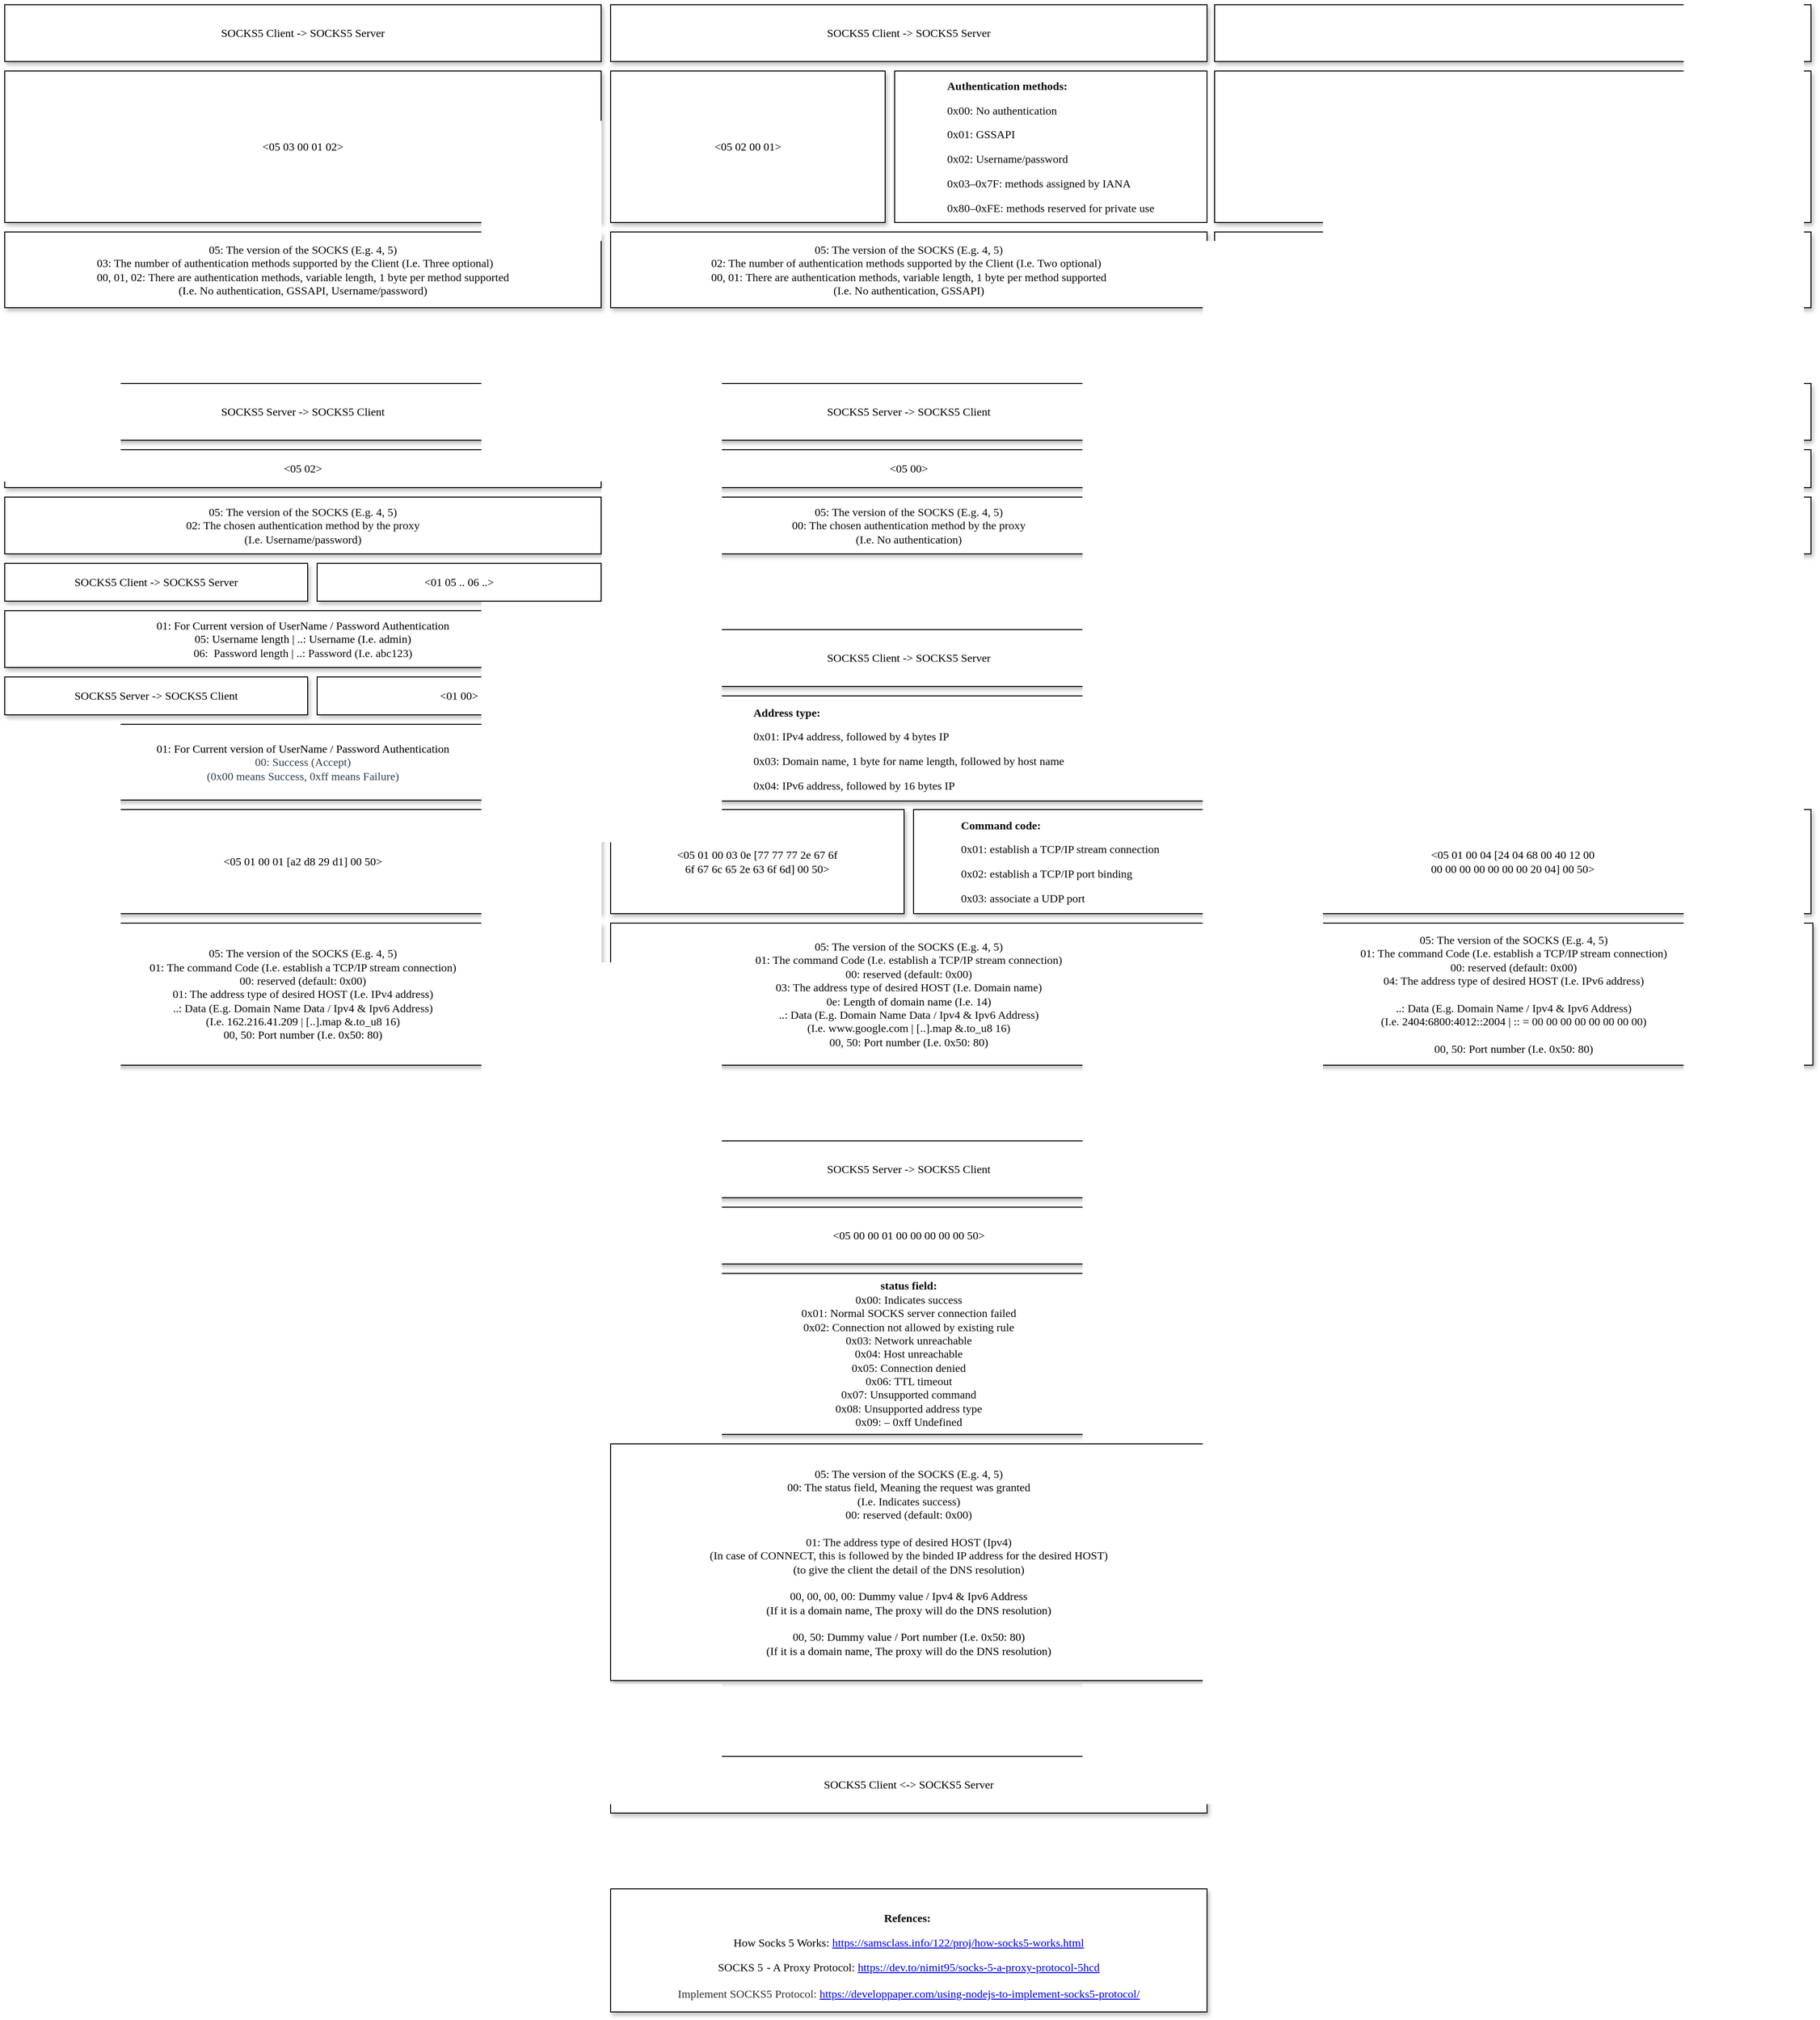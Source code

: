 <mxfile version="12.6.7" type="device"><diagram id="-4Dmuln1VZGRPJTzqXUx" name="第1頁"><mxGraphModel dx="1773" dy="508" grid="1" gridSize="10" guides="1" tooltips="1" connect="1" arrows="1" fold="1" page="1" pageScale="1" pageWidth="827" pageHeight="1169" math="0" shadow="0"><root><mxCell id="0"/><mxCell id="1" parent="0"/><mxCell id="z6Ops8IC76tPNQtwDRWB-1" value="&lt;font face=&quot;Comic Sans MS&quot;&gt;&amp;lt;05 02 00 01&amp;gt;&lt;/font&gt;" style="rounded=0;whiteSpace=wrap;html=1;shadow=1;" parent="1" vertex="1"><mxGeometry x="110" y="170" width="290" height="160" as="geometry"/></mxCell><mxCell id="z6Ops8IC76tPNQtwDRWB-4" value="&lt;font face=&quot;Comic Sans MS&quot;&gt;05: T&lt;span style=&quot;color: rgb(10 , 10 , 10) ; text-align: left ; background-color: rgb(255 , 255 , 255)&quot;&gt;&lt;font style=&quot;font-size: 12px&quot;&gt;he version of the SOCKS (E.g. 4, 5)&lt;/font&gt;&lt;/span&gt;&lt;br&gt;&lt;div style=&quot;text-align: left&quot;&gt;&lt;span&gt;02: T&lt;/span&gt;&lt;span style=&quot;color: rgb(10 , 10 , 10) ; text-align: left ; background-color: rgb(255 , 255 , 255)&quot;&gt;he number of authentication methods supported by the Client (I.e. &lt;/span&gt;&lt;span style=&quot;text-align: left ; background-color: rgb(255 , 255 , 255)&quot;&gt;&lt;font color=&quot;#0a0a0a&quot;&gt;Two optional)&lt;/font&gt;&lt;/span&gt;&lt;/div&gt;00, 01:&amp;nbsp;&lt;span style=&quot;color: rgb(10 , 10 , 10) ; text-align: left ; background-color: rgb(255 , 255 , 255)&quot;&gt;&lt;font style=&quot;font-size: 12px&quot;&gt;There are authentication methods, variable length, 1 byte per method supported&lt;br&gt;&lt;/font&gt;&lt;/span&gt;(I.e.&amp;nbsp;&lt;span style=&quot;color: rgb(10 , 10 , 10) ; text-align: left ; background-color: rgb(255 , 255 , 255)&quot;&gt;No authentication,&amp;nbsp;&lt;/span&gt;&lt;span style=&quot;color: rgb(10 , 10 , 10) ; text-align: left ; background-color: rgb(255 , 255 , 255)&quot;&gt;GSSAPI&lt;/span&gt;)&lt;/font&gt;" style="rounded=0;whiteSpace=wrap;html=1;fontFamily=Monaco;shadow=1;" parent="1" vertex="1"><mxGeometry x="110" y="340" width="630" height="80" as="geometry"/></mxCell><mxCell id="z6Ops8IC76tPNQtwDRWB-5" value="&lt;p style=&quot;margin: 0.95em 0px ; padding: 0px ; color: rgb(10 , 10 , 10) ; text-align: left ; white-space: normal ; background-color: rgb(255 , 255 , 255)&quot;&gt;&lt;span style=&quot;font-family: &amp;#34;comic sans ms&amp;#34;&quot;&gt;&lt;b&gt;Authentication methods:&lt;/b&gt;&lt;/span&gt;&lt;font style=&quot;font-size: 12px&quot; face=&quot;Comic Sans MS&quot;&gt;&lt;br&gt;&lt;/font&gt;&lt;/p&gt;&lt;p style=&quot;margin: 0.95em 0px ; padding: 0px ; color: rgb(10 , 10 , 10) ; text-align: left ; white-space: normal ; background-color: rgb(255 , 255 , 255)&quot;&gt;&lt;font style=&quot;font-size: 12px&quot; face=&quot;Comic Sans MS&quot;&gt;0x00: No authentication&lt;/font&gt;&lt;/p&gt;&lt;p style=&quot;margin: 0.95em 0px ; padding: 0px ; color: rgb(10 , 10 , 10) ; text-align: left ; white-space: normal ; background-color: rgb(255 , 255 , 255)&quot;&gt;&lt;font style=&quot;font-size: 12px&quot; face=&quot;Comic Sans MS&quot;&gt;0x01: GSSAPI&lt;/font&gt;&lt;/p&gt;&lt;p style=&quot;margin: 0.95em 0px ; padding: 0px ; color: rgb(10 , 10 , 10) ; text-align: left ; white-space: normal ; background-color: rgb(255 , 255 , 255)&quot;&gt;&lt;font style=&quot;font-size: 12px&quot; face=&quot;Comic Sans MS&quot;&gt;0x02: Username/password&lt;/font&gt;&lt;/p&gt;&lt;p style=&quot;margin: 0.95em 0px ; padding: 0px ; color: rgb(10 , 10 , 10) ; text-align: left ; white-space: normal ; background-color: rgb(255 , 255 , 255)&quot;&gt;&lt;font style=&quot;font-size: 12px&quot; face=&quot;Comic Sans MS&quot;&gt;0x03–0x7F: methods assigned by IANA&lt;/font&gt;&lt;/p&gt;&lt;p style=&quot;margin: 0.95em 0px ; padding: 0px ; color: rgb(10 , 10 , 10) ; text-align: left ; white-space: normal ; background-color: rgb(255 , 255 , 255)&quot;&gt;&lt;font style=&quot;font-size: 12px&quot; face=&quot;Comic Sans MS&quot;&gt;0x80–0xFE: methods reserved for private use&lt;/font&gt;&lt;/p&gt;" style="rounded=0;whiteSpace=wrap;html=1;" parent="1" vertex="1"><mxGeometry x="410" y="170" width="330" height="160" as="geometry"/></mxCell><mxCell id="z6Ops8IC76tPNQtwDRWB-7" value="&lt;font face=&quot;Comic Sans MS&quot;&gt;&amp;lt;05 00&amp;gt;&lt;/font&gt;" style="rounded=0;whiteSpace=wrap;html=1;shadow=1;" parent="1" vertex="1"><mxGeometry x="110" y="570" width="630" height="40" as="geometry"/></mxCell><mxCell id="z6Ops8IC76tPNQtwDRWB-8" value="05: T&lt;span style=&quot;color: rgb(10 , 10 , 10) ; text-align: left ; background-color: rgb(255 , 255 , 255)&quot;&gt;&lt;font style=&quot;font-size: 12px&quot;&gt;he version of the SOCKS (E.g. 4, 5)&lt;/font&gt;&lt;/span&gt;&lt;br&gt;00: T&lt;span style=&quot;color: rgb(10 , 10 , 10) ; text-align: left ; background-color: rgb(255 , 255 , 255)&quot;&gt;&lt;font style=&quot;font-size: 12px&quot;&gt;he chosen authentication method by the proxy&lt;br&gt;(I.e.&amp;nbsp;&lt;/font&gt;&lt;/span&gt;&lt;span style=&quot;color: rgb(10 , 10 , 10) ; text-align: left ; background-color: rgb(255 , 255 , 255)&quot;&gt;No authentication&lt;/span&gt;&lt;span style=&quot;color: rgb(10 , 10 , 10) ; text-align: left ; background-color: rgb(255 , 255 , 255)&quot;&gt;&lt;font style=&quot;font-size: 12px&quot;&gt;)&lt;br&gt;&lt;/font&gt;&lt;/span&gt;" style="rounded=0;whiteSpace=wrap;html=1;fontFamily=Monaco;shadow=1;" parent="1" vertex="1"><mxGeometry x="110" y="620" width="630" height="60" as="geometry"/></mxCell><mxCell id="z6Ops8IC76tPNQtwDRWB-9" value="&lt;font face=&quot;Comic Sans MS&quot;&gt;SOCKS5 Client -&amp;gt; SOCKS5 Server&lt;/font&gt;" style="rounded=0;whiteSpace=wrap;html=1;shadow=1;" parent="1" vertex="1"><mxGeometry x="110" y="100" width="630" height="60" as="geometry"/></mxCell><mxCell id="z6Ops8IC76tPNQtwDRWB-10" value="&lt;font face=&quot;Comic Sans MS&quot;&gt;SOCKS5 Server -&amp;gt; SOCKS5 Client&lt;/font&gt;" style="rounded=0;whiteSpace=wrap;html=1;shadow=1;" parent="1" vertex="1"><mxGeometry x="110" y="500" width="630" height="60" as="geometry"/></mxCell><mxCell id="z6Ops8IC76tPNQtwDRWB-11" value="&lt;font face=&quot;Comic Sans MS&quot;&gt;SOCKS5 Client -&amp;gt; SOCKS5 Server&lt;/font&gt;" style="rounded=0;whiteSpace=wrap;html=1;shadow=1;" parent="1" vertex="1"><mxGeometry x="110" y="760" width="630" height="60" as="geometry"/></mxCell><mxCell id="z6Ops8IC76tPNQtwDRWB-12" value="&lt;font face=&quot;Comic Sans MS&quot;&gt;&amp;lt;05 01 00 03 0e [77 77 77 2e 67 6f &lt;br&gt;6f 67 6c 65 2e 63 6f 6d] 00 50&amp;gt;&lt;/font&gt;" style="rounded=0;whiteSpace=wrap;html=1;shadow=1;" parent="1" vertex="1"><mxGeometry x="110" y="950" width="310" height="110" as="geometry"/></mxCell><mxCell id="z6Ops8IC76tPNQtwDRWB-13" value="05: T&lt;span style=&quot;color: rgb(10 , 10 , 10) ; text-align: left ; background-color: rgb(255 , 255 , 255)&quot;&gt;&lt;font style=&quot;font-size: 12px&quot;&gt;he version of the SOCKS (E.g. 4, 5)&lt;/font&gt;&lt;/span&gt;&lt;br&gt;01: T&lt;span style=&quot;color: rgb(10 , 10 , 10) ; text-align: left ; background-color: rgb(255 , 255 , 255)&quot;&gt;&lt;font style=&quot;font-size: 12px&quot;&gt;he command Code (I.e.&amp;nbsp;&lt;/font&gt;&lt;/span&gt;&lt;span style=&quot;color: rgb(10 , 10 , 10) ; text-align: left ; background-color: rgb(255 , 255 , 255)&quot;&gt;establish a TCP/IP stream connection&lt;/span&gt;&lt;span style=&quot;color: rgb(10 , 10 , 10) ; text-align: left ; background-color: rgb(255 , 255 , 255)&quot;&gt;&lt;font style=&quot;font-size: 12px&quot;&gt;)&lt;br&gt;00:&amp;nbsp;&lt;/font&gt;&lt;/span&gt;&lt;span style=&quot;color: rgb(10 , 10 , 10) ; text-align: left ; background-color: rgb(255 , 255 , 255)&quot;&gt;&lt;font style=&quot;font-size: 12px&quot;&gt;reserved (default: 0x00)&lt;br&gt;&lt;/font&gt;&lt;/span&gt;&lt;font style=&quot;font-size: 12px&quot;&gt;&lt;span style=&quot;color: rgb(10 , 10 , 10) ; text-align: left ; background-color: rgb(255 , 255 , 255)&quot;&gt;&lt;font style=&quot;font-size: 12px&quot;&gt;03: T&lt;/font&gt;&lt;/span&gt;&lt;span style=&quot;color: rgb(10 , 10 , 10) ; text-align: left ; background-color: rgb(255 , 255 , 255)&quot;&gt;he address type of desired HOST (I.e.&amp;nbsp;&lt;/span&gt;&lt;/font&gt;&lt;span style=&quot;color: rgb(10 , 10 , 10) ; text-align: left ; background-color: rgb(255 , 255 , 255)&quot;&gt;Domain name&lt;/span&gt;&lt;font style=&quot;font-size: 12px&quot;&gt;&lt;span style=&quot;color: rgb(10 , 10 , 10) ; text-align: left ; background-color: rgb(255 , 255 , 255)&quot;&gt;)&lt;br&gt;&lt;/span&gt;&lt;/font&gt;&lt;font style=&quot;font-size: 12px&quot;&gt;&lt;span style=&quot;color: rgb(10 , 10 , 10) ; text-align: left ; background-color: rgb(255 , 255 , 255)&quot;&gt;&lt;font style=&quot;font-size: 12px&quot;&gt;0e:&amp;nbsp;&lt;/font&gt;&lt;/span&gt;&lt;/font&gt;&lt;span style=&quot;text-align: left ; background-color: rgb(255 , 255 , 255)&quot;&gt;&lt;font style=&quot;font-size: 12px&quot;&gt;Length of domain name (I.e. 14)&lt;br&gt;&lt;/font&gt;&lt;/span&gt;&lt;span style=&quot;color: rgb(10 , 10 , 10) ; text-align: left ; background-color: rgb(255 , 255 , 255)&quot;&gt;&lt;font style=&quot;font-size: 12px&quot;&gt;..: Data (E.g. Domain Name Data / Ipv4 &amp;amp; Ipv6 Address)&lt;br&gt;(I.e. www.google.com | [..].map &amp;amp;.to_u8 16)&lt;br&gt;00, 50:&amp;nbsp;&lt;/font&gt;&lt;/span&gt;&lt;span style=&quot;text-align: left ; background-color: rgb(255 , 255 , 255)&quot;&gt;&lt;font style=&quot;font-size: 12px&quot;&gt;Port number (I.e. 0x50: 80)&lt;/font&gt;&lt;/span&gt;&lt;span style=&quot;color: rgb(10 , 10 , 10) ; text-align: left ; background-color: rgb(255 , 255 , 255)&quot;&gt;&lt;font style=&quot;font-size: 12px&quot; face=&quot;Comic Sans MS&quot;&gt;&lt;br&gt;&lt;/font&gt;&lt;/span&gt;" style="rounded=0;whiteSpace=wrap;html=1;fontFamily=Monaco;shadow=1;" parent="1" vertex="1"><mxGeometry x="110" y="1070" width="630" height="150" as="geometry"/></mxCell><mxCell id="z6Ops8IC76tPNQtwDRWB-14" value="&lt;p style=&quot;margin: 0.95em 0px ; padding: 0px ; color: rgb(10 , 10 , 10) ; text-align: left ; white-space: normal ; background-color: rgb(255 , 255 , 255)&quot;&gt;&lt;font style=&quot;font-size: 12px&quot; face=&quot;Comic Sans MS&quot;&gt;&lt;b&gt;Command code:&lt;/b&gt;&lt;/font&gt;&lt;/p&gt;&lt;p style=&quot;margin: 0.95em 0px ; padding: 0px ; color: rgb(10 , 10 , 10) ; text-align: left ; white-space: normal ; background-color: rgb(255 , 255 , 255)&quot;&gt;&lt;font style=&quot;font-size: 12px&quot; face=&quot;Comic Sans MS&quot;&gt;0x01: establish a TCP/IP stream connection&lt;/font&gt;&lt;/p&gt;&lt;p style=&quot;margin: 0.95em 0px ; padding: 0px ; color: rgb(10 , 10 , 10) ; text-align: left ; white-space: normal ; background-color: rgb(255 , 255 , 255)&quot;&gt;&lt;font style=&quot;font-size: 12px&quot; face=&quot;Comic Sans MS&quot;&gt;0x02: establish a TCP/IP port binding&lt;/font&gt;&lt;/p&gt;&lt;p style=&quot;margin: 0.95em 0px ; padding: 0px ; color: rgb(10 , 10 , 10) ; text-align: left ; white-space: normal ; background-color: rgb(255 , 255 , 255)&quot;&gt;&lt;span style=&quot;font-family: &amp;#34;comic sans ms&amp;#34;&quot;&gt;0x03: associate a UDP port&lt;/span&gt;&lt;/p&gt;" style="rounded=0;whiteSpace=wrap;html=1;shadow=1;" parent="1" vertex="1"><mxGeometry x="430" y="950" width="310" height="110" as="geometry"/></mxCell><mxCell id="z6Ops8IC76tPNQtwDRWB-17" value="&lt;p style=&quot;margin: 0.95em 0px ; padding: 0px ; color: rgb(10 , 10 , 10) ; text-align: left ; white-space: normal ; background-color: rgb(255 , 255 , 255)&quot;&gt;&lt;font face=&quot;Monaco&quot;&gt;&lt;b&gt;Address type:&lt;/b&gt;&lt;font style=&quot;font-size: 12px&quot;&gt;&lt;br&gt;&lt;/font&gt;&lt;/font&gt;&lt;/p&gt;&lt;p style=&quot;margin: 0.95em 0px ; padding: 0px ; color: rgb(10 , 10 , 10) ; text-align: left ; white-space: normal ; background-color: rgb(255 , 255 , 255)&quot;&gt;&lt;font style=&quot;font-size: 12px&quot; face=&quot;Monaco&quot;&gt;0x01: IPv4 address, followed by 4 bytes IP&lt;/font&gt;&lt;/p&gt;&lt;p style=&quot;margin: 0.95em 0px ; padding: 0px ; color: rgb(10 , 10 , 10) ; text-align: left ; white-space: normal ; background-color: rgb(255 , 255 , 255)&quot;&gt;&lt;font style=&quot;font-size: 12px&quot; face=&quot;Monaco&quot;&gt;0x03: Domain name, 1 byte for name length, followed by host name&lt;/font&gt;&lt;/p&gt;&lt;p style=&quot;margin: 0.95em 0px ; padding: 0px ; color: rgb(10 , 10 , 10) ; text-align: left ; white-space: normal ; background-color: rgb(255 , 255 , 255)&quot;&gt;&lt;font style=&quot;font-size: 12px&quot; face=&quot;Monaco&quot;&gt;0x04: IPv6 address, followed by 16 bytes IP&lt;/font&gt;&lt;/p&gt;" style="rounded=0;whiteSpace=wrap;html=1;shadow=1;" parent="1" vertex="1"><mxGeometry x="110" y="830" width="630" height="111" as="geometry"/></mxCell><mxCell id="z6Ops8IC76tPNQtwDRWB-20" value="&lt;font face=&quot;Comic Sans MS&quot; style=&quot;font-size: 12px&quot;&gt;&amp;lt;05 00 00 01 00 00 00 00 00 50&amp;gt;&lt;/font&gt;" style="rounded=0;whiteSpace=wrap;html=1;shadow=1;" parent="1" vertex="1"><mxGeometry x="110" y="1370" width="630" height="60" as="geometry"/></mxCell><mxCell id="z6Ops8IC76tPNQtwDRWB-21" value="&lt;font face=&quot;Comic Sans MS&quot;&gt;SOCKS5 Server -&amp;gt; SOCKS5 Client&lt;/font&gt;" style="rounded=0;whiteSpace=wrap;html=1;shadow=1;" parent="1" vertex="1"><mxGeometry x="110" y="1300" width="630" height="60" as="geometry"/></mxCell><mxCell id="z6Ops8IC76tPNQtwDRWB-22" value="&lt;font&gt;&lt;font face=&quot;Comic Sans MS&quot; style=&quot;font-size: 12px&quot;&gt;05: T&lt;span style=&quot;color: rgb(10 , 10 , 10) ; text-align: left ; background-color: rgb(255 , 255 , 255)&quot;&gt;&lt;font style=&quot;font-size: 12px&quot;&gt;he version of the SOCKS (E.g. 4, 5)&lt;/font&gt;&lt;/span&gt;&lt;br&gt;&lt;font style=&quot;font-size: 12px&quot;&gt;00: T&lt;/font&gt;&lt;/font&gt;&lt;span style=&quot;font-size: 12px ; color: rgb(10 , 10 , 10) ; text-align: left ; background-color: rgb(255 , 255 , 255)&quot;&gt;&lt;font face=&quot;Comic Sans MS&quot; style=&quot;font-size: 12px&quot;&gt;he status field, Meaning the request was granted&lt;br&gt;&lt;/font&gt;&lt;/span&gt;&lt;span style=&quot;font-size: 12px ; color: rgb(10 , 10 , 10) ; text-align: left ; background-color: rgb(255 , 255 , 255)&quot;&gt;&lt;font style=&quot;font-size: 12px&quot; face=&quot;Comic Sans MS&quot;&gt;&lt;font style=&quot;font-size: 12px&quot;&gt;(I.e.&amp;nbsp;&lt;/font&gt;&lt;/font&gt;&lt;/span&gt;&lt;span style=&quot;color: rgb(10 , 10 , 10) ; font-family: &amp;#34;comic sans ms&amp;#34; ; background-color: rgb(255 , 255 , 255)&quot;&gt;Indicates success&lt;/span&gt;&lt;span style=&quot;font-size: 12px ; color: rgb(10 , 10 , 10) ; text-align: left ; background-color: rgb(255 , 255 , 255)&quot;&gt;&lt;font style=&quot;font-size: 12px&quot; face=&quot;Comic Sans MS&quot;&gt;&lt;font style=&quot;font-size: 12px&quot;&gt;)&lt;br&gt;&lt;/font&gt;00:&amp;nbsp;&lt;/font&gt;&lt;/span&gt;&lt;span style=&quot;font-size: 12px ; color: rgb(10 , 10 , 10) ; text-align: left ; background-color: rgb(255 , 255 , 255)&quot;&gt;&lt;font face=&quot;Comic Sans MS&quot; style=&quot;font-size: 12px&quot;&gt;reserved (default: 0x00)&lt;br&gt;&lt;br&gt;&lt;/font&gt;&lt;/span&gt;&lt;font face=&quot;Comic Sans MS&quot; style=&quot;font-size: 12px&quot;&gt;&lt;span style=&quot;color: rgb(10 , 10 , 10) ; text-align: left ; background-color: rgb(255 , 255 , 255)&quot;&gt;&lt;font style=&quot;font-size: 12px&quot;&gt;01: T&lt;/font&gt;&lt;/span&gt;&lt;span style=&quot;color: rgb(10 , 10 , 10) ; text-align: left ; background-color: rgb(255 , 255 , 255)&quot;&gt;he address type of desired HOST (Ipv4)&lt;br&gt;(&lt;/span&gt;&lt;/font&gt;&lt;span style=&quot;font-size: 12px ; color: rgb(10 , 10 , 10) ; text-align: left ; background-color: rgb(255 , 255 , 255)&quot;&gt;&lt;font face=&quot;Comic Sans MS&quot; style=&quot;font-size: 12px&quot;&gt;In case of CONNECT, this is followed by the binded IP address for the desired HOST)&lt;br&gt;(to give the client the detail of the DNS resolution&lt;/font&gt;&lt;/span&gt;&lt;font face=&quot;Comic Sans MS&quot; style=&quot;font-size: 12px&quot;&gt;&lt;span style=&quot;color: rgb(10 , 10 , 10) ; text-align: left&quot;&gt;&lt;span style=&quot;background-color: rgb(255 , 255 , 255)&quot;&gt;)&lt;br&gt;&lt;/span&gt;&lt;br&gt;&lt;span style=&quot;background-color: rgb(255 , 255 , 255)&quot;&gt;00, 00, 00, 00: D&lt;/span&gt;&lt;/span&gt;&lt;/font&gt;&lt;span style=&quot;text-align: left&quot;&gt;&lt;font face=&quot;Comic Sans MS&quot;&gt;&lt;span style=&quot;font-size: 12px ; background-color: rgb(255 , 255 , 255)&quot;&gt;ummy value / Ipv4 &amp;amp; Ipv6 Address&lt;/span&gt;&lt;br&gt;&lt;span style=&quot;background-color: rgb(255 , 255 , 255)&quot;&gt;(If it is a domain name,&amp;nbsp;T&lt;/span&gt;&lt;/font&gt;&lt;/span&gt;&lt;span style=&quot;font-size: 12px ; text-align: left ; background-color: rgb(255 , 255 , 255)&quot;&gt;&lt;font face=&quot;Comic Sans MS&quot;&gt;he proxy will do the DNS resolution&lt;/font&gt;&lt;/span&gt;&lt;span style=&quot;font-size: 12px ; text-align: left&quot;&gt;&lt;font face=&quot;Comic Sans MS&quot; style=&quot;font-size: 12px&quot;&gt;&lt;span style=&quot;background-color: rgb(255 , 255 , 255)&quot;&gt;)&lt;br&gt;&lt;/span&gt;&lt;br&gt;&lt;/font&gt;&lt;/span&gt;&lt;span style=&quot;font-size: 12px ; color: rgb(10 , 10 , 10) ; text-align: left ; background-color: rgb(255 , 255 , 255)&quot;&gt;&lt;font face=&quot;Comic Sans MS&quot;&gt;00, 50:&amp;nbsp;&lt;/font&gt;&lt;/span&gt;&lt;font face=&quot;Comic Sans MS&quot; style=&quot;font-size: 12px&quot;&gt;&lt;span style=&quot;color: rgb(10 , 10 , 10) ; text-align: left&quot;&gt;&lt;span style=&quot;background-color: rgb(255 , 255 , 255)&quot;&gt;D&lt;/span&gt;&lt;/span&gt;&lt;/font&gt;&lt;span style=&quot;font-size: 12px ; text-align: left&quot;&gt;&lt;font face=&quot;Comic Sans MS&quot;&gt;&lt;span style=&quot;background-color: rgb(255 , 255 , 255)&quot;&gt;ummy value /&amp;nbsp;&lt;/span&gt;&lt;/font&gt;&lt;/span&gt;&lt;span style=&quot;font-size: 12px ; text-align: left ; background-color: rgb(255 , 255 , 255)&quot;&gt;&lt;font face=&quot;Comic Sans MS&quot;&gt;Port number (I.e. 0x50: 80)&lt;br&gt;&lt;/font&gt;&lt;/span&gt;&lt;span style=&quot;text-align: left&quot;&gt;&lt;font face=&quot;Comic Sans MS&quot;&gt;&lt;span style=&quot;background-color: rgb(255 , 255 , 255)&quot;&gt;(If it is a domain name,&amp;nbsp;T&lt;/span&gt;&lt;/font&gt;&lt;/span&gt;&lt;span style=&quot;text-align: left ; background-color: rgb(255 , 255 , 255)&quot;&gt;&lt;font face=&quot;Comic Sans MS&quot;&gt;he proxy will do the DNS resolution&lt;/font&gt;&lt;/span&gt;&lt;span style=&quot;text-align: left&quot;&gt;&lt;font face=&quot;Comic Sans MS&quot;&gt;&lt;span style=&quot;background-color: rgb(255 , 255 , 255)&quot;&gt;)&lt;/span&gt;&lt;/font&gt;&lt;/span&gt;&lt;/font&gt;&lt;span style=&quot;color: rgb(10 , 10 , 10) ; text-align: left ; background-color: rgb(255 , 255 , 255)&quot;&gt;&lt;font style=&quot;font-size: 12px&quot; face=&quot;Comic Sans MS&quot;&gt;&lt;br&gt;&lt;/font&gt;&lt;/span&gt;" style="rounded=0;whiteSpace=wrap;html=1;fontFamily=Monaco;shadow=1;" parent="1" vertex="1"><mxGeometry x="110" y="1620" width="630" height="250" as="geometry"/></mxCell><mxCell id="z6Ops8IC76tPNQtwDRWB-24" value="&lt;font face=&quot;Comic Sans MS&quot;&gt;SOCKS5 Client &amp;lt;-&amp;gt; SOCKS5 Server&lt;/font&gt;" style="rounded=0;whiteSpace=wrap;html=1;shadow=1;" parent="1" vertex="1"><mxGeometry x="110" y="1950" width="630" height="60" as="geometry"/></mxCell><mxCell id="z6Ops8IC76tPNQtwDRWB-28" value="&lt;p&gt;&lt;font face=&quot;Comic Sans MS&quot; style=&quot;font-size: 12px&quot;&gt;&lt;b&gt;Refences:&amp;nbsp;&lt;br&gt;&lt;/b&gt;&lt;/font&gt;&lt;/p&gt;&lt;p&gt;&lt;font style=&quot;font-size: 12px&quot; face=&quot;Comic Sans MS&quot;&gt;&lt;font style=&quot;font-size: 12px&quot;&gt;How Socks 5 Works:&lt;/font&gt;&amp;nbsp;&lt;a href=&quot;https://samsclass.info/122/proj/how-socks5-works.html&quot;&gt;https://samsclass.info/122/proj/how-socks5-works.html&lt;/a&gt;&lt;/font&gt;&lt;/p&gt;&lt;p&gt;&lt;font face=&quot;Comic Sans MS&quot; style=&quot;font-size: 12px&quot;&gt;&lt;font style=&quot;background-color: rgb(255 , 255 , 255) ; color: rgb(10 , 10 , 10) ; text-align: left ; font-size: 12px&quot;&gt;SOCKS 5  - A Proxy Protocol:&amp;nbsp;&lt;/font&gt;&lt;a href=&quot;https://dev.to/nimit95/socks-5-a-proxy-protocol-5hcd&quot; style=&quot;background-color: rgb(255 , 255 , 255)&quot;&gt;https://dev.to/nimit95/socks-5-a-proxy-protocol-5hcd&lt;/a&gt;&lt;/font&gt;&lt;/p&gt;&lt;p style=&quot;box-sizing: border-box ; margin: 0px ; line-height: 1.4 ; color: rgb(51 , 51 , 51) ; border: 0px ; outline: 0px ; padding: 0px ; vertical-align: baseline ; background-color: rgb(255 , 255 , 255)&quot;&gt;&lt;font face=&quot;Comic Sans MS&quot; style=&quot;font-size: 12px ; font-weight: normal&quot;&gt;&lt;font style=&quot;font-size: 12px&quot;&gt;Implement SOCKS5 Protocol:&amp;nbsp;&lt;/font&gt;&lt;a href=&quot;https://developpaper.com/using-nodejs-to-implement-socks5-protocol/&quot;&gt;https://developpaper.com/using-nodejs-to-implement-socks5-protocol/&lt;/a&gt;&lt;/font&gt;&lt;/p&gt;" style="rounded=0;whiteSpace=wrap;html=1;shadow=1;" parent="1" vertex="1"><mxGeometry x="110" y="2090" width="630" height="130" as="geometry"/></mxCell><mxCell id="z6Ops8IC76tPNQtwDRWB-29" value="&lt;font face=&quot;Monaco&quot;&gt;05: T&lt;span style=&quot;color: rgb(10 , 10 , 10) ; text-align: left ; background-color: rgb(255 , 255 , 255)&quot;&gt;he version of the SOCKS (E.g. 4, 5)&lt;/span&gt;&lt;br&gt;01: T&lt;span style=&quot;color: rgb(10 , 10 , 10) ; text-align: left ; background-color: rgb(255 , 255 , 255)&quot;&gt;he command Code (I.e.&amp;nbsp;&lt;/span&gt;&lt;span style=&quot;color: rgb(10 , 10 , 10) ; text-align: left ; background-color: rgb(255 , 255 , 255)&quot;&gt;establish a TCP/IP stream connection&lt;/span&gt;&lt;span style=&quot;color: rgb(10 , 10 , 10) ; text-align: left ; background-color: rgb(255 , 255 , 255)&quot;&gt;)&lt;br&gt;00:&amp;nbsp;&lt;/span&gt;&lt;span style=&quot;color: rgb(10 , 10 , 10) ; text-align: left ; background-color: rgb(255 , 255 , 255)&quot;&gt;reserved (default: 0x00)&lt;br&gt;&lt;/span&gt;&lt;span style=&quot;color: rgb(10 , 10 , 10) ; text-align: left ; background-color: rgb(255 , 255 , 255)&quot;&gt;04: T&lt;/span&gt;&lt;span style=&quot;color: rgb(10 , 10 , 10) ; text-align: left ; background-color: rgb(255 , 255 , 255)&quot;&gt;he address type of desired HOST (I.e.&amp;nbsp;&lt;/span&gt;&lt;span style=&quot;color: rgb(10 , 10 , 10) ; text-align: left ; background-color: rgb(255 , 255 , 255)&quot;&gt;IPv6 address&lt;/span&gt;&lt;span style=&quot;color: rgb(10 , 10 , 10) ; text-align: left ; background-color: rgb(255 , 255 , 255)&quot;&gt;)&lt;/span&gt;&lt;span style=&quot;text-align: left ; background-color: rgb(255 , 255 , 255)&quot;&gt;&lt;br&gt;&lt;br&gt;&lt;/span&gt;&lt;span style=&quot;color: rgb(10 , 10 , 10) ; text-align: left ; background-color: rgb(255 , 255 , 255)&quot;&gt;..: Data (E.g. Domain Name / Ipv4 &amp;amp; Ipv6 Address)&lt;br&gt;(I.e.&amp;nbsp;&lt;/span&gt;&lt;span style=&quot;background-color: rgb(255 , 255 , 255)&quot;&gt;2404:6800:4012::2004&lt;/span&gt;&lt;span style=&quot;background-color: rgb(255 , 255 , 255)&quot;&gt;&amp;nbsp;|&amp;nbsp;&lt;/span&gt;&lt;span style=&quot;color: rgb(10 , 10 , 10) ; text-align: left ; background-color: rgb(255 , 255 , 255)&quot;&gt;:: = 00 00 00 00 00 00 00 00)&lt;/span&gt;&lt;br style=&quot;color: rgb(10 , 10 , 10) ; text-align: left&quot;&gt;&lt;span style=&quot;color: rgb(10 , 10 , 10) ; text-align: left&quot;&gt;&lt;span style=&quot;background-color: rgb(255 , 255 , 255)&quot;&gt;&lt;br&gt;00, 50:&amp;nbsp;&lt;/span&gt;&lt;/span&gt;&lt;span style=&quot;text-align: left ; background-color: rgb(255 , 255 , 255)&quot;&gt;&lt;font&gt;Port number (I.e. 0x50: 80)&lt;/font&gt;&lt;/span&gt;&lt;/font&gt;" style="rounded=0;whiteSpace=wrap;html=1;shadow=1;comic=0;glass=0;" parent="1" vertex="1"><mxGeometry x="748" y="1070" width="632" height="150" as="geometry"/></mxCell><mxCell id="z6Ops8IC76tPNQtwDRWB-31" value="&lt;font face=&quot;Comic Sans MS&quot;&gt;&amp;lt;05 01 00 04 [24 04 68 00 40 12 00 &lt;br&gt;00 00 00 00 00 00 00 20 04] 00 50&amp;gt;&lt;/font&gt;" style="rounded=0;whiteSpace=wrap;html=1;shadow=1;" parent="1" vertex="1"><mxGeometry x="748" y="950" width="630" height="110" as="geometry"/></mxCell><mxCell id="z6Ops8IC76tPNQtwDRWB-34" value="&lt;font face=&quot;Comic Sans MS&quot;&gt;&amp;lt;05 01 00 01 [a2 d8 29 d1] 00 50&amp;gt;&lt;/font&gt;" style="rounded=0;whiteSpace=wrap;html=1;shadow=1;" parent="1" vertex="1"><mxGeometry x="-530" y="950" width="630" height="110" as="geometry"/></mxCell><mxCell id="z6Ops8IC76tPNQtwDRWB-35" value="05: T&lt;span style=&quot;color: rgb(10 , 10 , 10) ; text-align: left ; background-color: rgb(255 , 255 , 255)&quot;&gt;&lt;font style=&quot;font-size: 12px&quot;&gt;he version of the SOCKS (E.g. 4, 5)&lt;/font&gt;&lt;/span&gt;&lt;br&gt;01: T&lt;span style=&quot;color: rgb(10 , 10 , 10) ; text-align: left ; background-color: rgb(255 , 255 , 255)&quot;&gt;&lt;font style=&quot;font-size: 12px&quot;&gt;he command Code (I.e.&amp;nbsp;&lt;/font&gt;&lt;/span&gt;&lt;span style=&quot;color: rgb(10 , 10 , 10) ; text-align: left ; background-color: rgb(255 , 255 , 255)&quot;&gt;establish a TCP/IP stream connection&lt;/span&gt;&lt;span style=&quot;color: rgb(10 , 10 , 10) ; text-align: left ; background-color: rgb(255 , 255 , 255)&quot;&gt;&lt;font style=&quot;font-size: 12px&quot;&gt;)&lt;br&gt;00:&amp;nbsp;&lt;/font&gt;&lt;/span&gt;&lt;span style=&quot;color: rgb(10 , 10 , 10) ; text-align: left ; background-color: rgb(255 , 255 , 255)&quot;&gt;&lt;font style=&quot;font-size: 12px&quot;&gt;reserved (default: 0x00)&lt;br&gt;&lt;/font&gt;&lt;/span&gt;&lt;font style=&quot;font-size: 12px&quot;&gt;&lt;span style=&quot;color: rgb(10 , 10 , 10) ; text-align: left ; background-color: rgb(255 , 255 , 255)&quot;&gt;&lt;font style=&quot;font-size: 12px&quot;&gt;01: T&lt;/font&gt;&lt;/span&gt;&lt;span style=&quot;color: rgb(10 , 10 , 10) ; text-align: left ; background-color: rgb(255 , 255 , 255)&quot;&gt;he address type of desired HOST (I.e.&amp;nbsp;&lt;/span&gt;&lt;/font&gt;&lt;span style=&quot;color: rgb(10 , 10 , 10) ; text-align: left ; background-color: rgb(255 , 255 , 255)&quot;&gt;IPv4 address&lt;/span&gt;&lt;font style=&quot;font-size: 12px&quot;&gt;&lt;span style=&quot;color: rgb(10 , 10 , 10) ; text-align: left ; background-color: rgb(255 , 255 , 255)&quot;&gt;)&lt;/span&gt;&lt;/font&gt;&lt;span style=&quot;text-align: left ; background-color: rgb(255 , 255 , 255)&quot;&gt;&lt;font style=&quot;font-size: 12px&quot;&gt;&lt;br&gt;&lt;/font&gt;&lt;/span&gt;&lt;span style=&quot;color: rgb(10 , 10 , 10) ; text-align: left ; background-color: rgb(255 , 255 , 255)&quot;&gt;&lt;font style=&quot;font-size: 12px&quot;&gt;..: Data (E.g. Domain Name Data / Ipv4 &amp;amp; Ipv6 Address)&lt;br&gt;(I.e.&amp;nbsp;&lt;/font&gt;&lt;/span&gt;&lt;span style=&quot;background-color: rgb(255 , 255 , 255)&quot;&gt;162.216.41.209&lt;/span&gt;&lt;span style=&quot;color: rgb(10 , 10 , 10) ; text-align: left ; background-color: rgb(255 , 255 , 255)&quot;&gt;&lt;font style=&quot;font-size: 12px&quot;&gt;&amp;nbsp;| [..].map &amp;amp;.to_u8 16)&lt;br&gt;00, 50:&amp;nbsp;&lt;/font&gt;&lt;/span&gt;&lt;span style=&quot;text-align: left ; background-color: rgb(255 , 255 , 255)&quot;&gt;&lt;font style=&quot;font-size: 12px&quot;&gt;Port number (I.e. 0x50: 80)&lt;/font&gt;&lt;/span&gt;&lt;span style=&quot;color: rgb(10 , 10 , 10) ; text-align: left ; background-color: rgb(255 , 255 , 255)&quot;&gt;&lt;font style=&quot;font-size: 12px&quot; face=&quot;Comic Sans MS&quot;&gt;&lt;br&gt;&lt;/font&gt;&lt;/span&gt;" style="rounded=0;whiteSpace=wrap;html=1;fontFamily=Monaco;shadow=1;" parent="1" vertex="1"><mxGeometry x="-530" y="1070" width="630" height="150" as="geometry"/></mxCell><mxCell id="z6Ops8IC76tPNQtwDRWB-41" value="&lt;font face=&quot;Comic Sans MS&quot;&gt;&amp;lt;05 03 00 01 02&amp;gt;&lt;/font&gt;" style="rounded=0;whiteSpace=wrap;html=1;shadow=1;" parent="1" vertex="1"><mxGeometry x="-530" y="170" width="630" height="160" as="geometry"/></mxCell><mxCell id="z6Ops8IC76tPNQtwDRWB-43" value="&lt;font face=&quot;Comic Sans MS&quot;&gt;05: T&lt;span style=&quot;color: rgb(10 , 10 , 10) ; text-align: left ; background-color: rgb(255 , 255 , 255)&quot;&gt;&lt;font style=&quot;font-size: 12px&quot;&gt;he version of the SOCKS (E.g. 4, 5)&lt;/font&gt;&lt;/span&gt;&lt;br&gt;&lt;/font&gt;&lt;div style=&quot;text-align: left&quot;&gt;&lt;font face=&quot;Comic Sans MS&quot;&gt;&lt;span&gt;03: T&lt;/span&gt;&lt;span style=&quot;color: rgb(10 , 10 , 10) ; text-align: left ; background-color: rgb(255 , 255 , 255)&quot;&gt;he number of authentication methods supported by the Client (I.e. Three&lt;/span&gt;&lt;span style=&quot;text-align: left ; background-color: rgb(255 , 255 , 255)&quot;&gt;&lt;font color=&quot;#0a0a0a&quot;&gt;&amp;nbsp;optional)&lt;/font&gt;&lt;/span&gt;&lt;/font&gt;&lt;/div&gt;&lt;font face=&quot;Comic Sans MS&quot;&gt;00, 01, 02:&amp;nbsp;&lt;span style=&quot;color: rgb(10 , 10 , 10) ; text-align: left ; background-color: rgb(255 , 255 , 255)&quot;&gt;&lt;font style=&quot;font-size: 12px&quot;&gt;There are authentication methods, variable length, 1 byte per method supported&lt;br&gt;&lt;/font&gt;&lt;/span&gt;(I.e.&amp;nbsp;&lt;span style=&quot;color: rgb(10 , 10 , 10) ; text-align: left ; background-color: rgb(255 , 255 , 255)&quot;&gt;No authentication,&amp;nbsp;&lt;/span&gt;&lt;span style=&quot;color: rgb(10 , 10 , 10) ; text-align: left ; background-color: rgb(255 , 255 , 255)&quot;&gt;GSSAPI,&amp;nbsp;&lt;/span&gt;&lt;span style=&quot;background-color: rgb(255 , 255 , 255) ; color: rgb(10 , 10 , 10) ; text-align: left&quot;&gt;Username/password&lt;/span&gt;)&lt;/font&gt;" style="rounded=0;whiteSpace=wrap;html=1;fontFamily=Monaco;shadow=1;" parent="1" vertex="1"><mxGeometry x="-530" y="340" width="630" height="80" as="geometry"/></mxCell><mxCell id="z6Ops8IC76tPNQtwDRWB-46" value="" style="rounded=0;whiteSpace=wrap;html=1;shadow=1;" parent="1" vertex="1"><mxGeometry x="748" y="170" width="630" height="160" as="geometry"/></mxCell><mxCell id="z6Ops8IC76tPNQtwDRWB-47" value="" style="rounded=0;whiteSpace=wrap;html=1;fontFamily=Monaco;shadow=1;" parent="1" vertex="1"><mxGeometry x="748" y="340" width="630" height="80" as="geometry"/></mxCell><mxCell id="z6Ops8IC76tPNQtwDRWB-49" value="&lt;font face=&quot;Comic Sans MS&quot;&gt;&amp;lt;05 02&amp;gt;&lt;/font&gt;" style="rounded=0;whiteSpace=wrap;html=1;shadow=1;" parent="1" vertex="1"><mxGeometry x="-530" y="570" width="630" height="40" as="geometry"/></mxCell><mxCell id="z6Ops8IC76tPNQtwDRWB-50" value="05: T&lt;span style=&quot;color: rgb(10 , 10 , 10) ; text-align: left ; background-color: rgb(255 , 255 , 255)&quot;&gt;&lt;font style=&quot;font-size: 12px&quot;&gt;he version of the SOCKS (E.g. 4, 5)&lt;/font&gt;&lt;/span&gt;&lt;br&gt;02: T&lt;span style=&quot;color: rgb(10 , 10 , 10) ; text-align: left ; background-color: rgb(255 , 255 , 255)&quot;&gt;&lt;font style=&quot;font-size: 12px&quot;&gt;he chosen authentication method by the proxy&lt;br&gt;(I.e.&amp;nbsp;&lt;/font&gt;&lt;/span&gt;&lt;span style=&quot;color: rgb(10 , 10 , 10) ; text-align: left ; background-color: rgb(255 , 255 , 255)&quot;&gt;Username/password&lt;/span&gt;&lt;span style=&quot;color: rgb(10 , 10 , 10) ; text-align: left ; background-color: rgb(255 , 255 , 255)&quot;&gt;&lt;font style=&quot;font-size: 12px&quot;&gt;)&lt;br&gt;&lt;/font&gt;&lt;/span&gt;" style="rounded=0;whiteSpace=wrap;html=1;fontFamily=Monaco;shadow=1;" parent="1" vertex="1"><mxGeometry x="-530" y="620" width="630" height="60" as="geometry"/></mxCell><mxCell id="z6Ops8IC76tPNQtwDRWB-52" value="" style="rounded=0;whiteSpace=wrap;html=1;shadow=1;" parent="1" vertex="1"><mxGeometry x="748" y="570" width="630" height="40" as="geometry"/></mxCell><mxCell id="z6Ops8IC76tPNQtwDRWB-53" value="&lt;span style=&quot;color: rgb(10 , 10 , 10) ; text-align: left ; background-color: rgb(255 , 255 , 255)&quot;&gt;&lt;font face=&quot;Comic Sans MS&quot;&gt;&lt;font style=&quot;font-size: 12px&quot;&gt;&lt;br&gt;&lt;/font&gt;&lt;/font&gt;&lt;/span&gt;" style="rounded=0;whiteSpace=wrap;html=1;fontFamily=Monaco;shadow=1;" parent="1" vertex="1"><mxGeometry x="748" y="620" width="630" height="60" as="geometry"/></mxCell><mxCell id="z6Ops8IC76tPNQtwDRWB-55" value="&lt;font face=&quot;Comic Sans MS&quot;&gt;SOCKS5 Client -&amp;gt; SOCKS5 Server&lt;/font&gt;" style="rounded=0;whiteSpace=wrap;html=1;shadow=1;" parent="1" vertex="1"><mxGeometry x="-530" y="690" width="320" height="40" as="geometry"/></mxCell><mxCell id="z6Ops8IC76tPNQtwDRWB-56" value="&lt;font face=&quot;Comic Sans MS&quot;&gt;&amp;lt;01 05 .. 06 ..&amp;gt;&lt;/font&gt;" style="rounded=0;whiteSpace=wrap;html=1;shadow=1;" parent="1" vertex="1"><mxGeometry x="-200" y="690" width="300" height="40" as="geometry"/></mxCell><mxCell id="z6Ops8IC76tPNQtwDRWB-57" value="01: For Current version of UserName / Password Authentication&lt;br&gt;05: Username length | ..: Username (I.e. admin)&lt;br&gt;&lt;span style=&quot;color: rgb(10 , 10 , 10) ; text-align: left ; background-color: rgb(255 , 255 , 255)&quot;&gt;&lt;font style=&quot;font-size: 12px&quot;&gt;06:&amp;nbsp; Password length | ..: Password (I.e. abc123)&lt;br&gt;&lt;/font&gt;&lt;/span&gt;" style="rounded=0;whiteSpace=wrap;html=1;fontFamily=Monaco;shadow=1;" parent="1" vertex="1"><mxGeometry x="-530" y="740" width="630" height="60" as="geometry"/></mxCell><mxCell id="z6Ops8IC76tPNQtwDRWB-58" value="&lt;font face=&quot;Comic Sans MS&quot;&gt;SOCKS5 Server -&amp;gt; SOCKS5 Client&lt;/font&gt;" style="rounded=0;whiteSpace=wrap;html=1;shadow=1;" parent="1" vertex="1"><mxGeometry x="-530" y="810" width="320" height="40" as="geometry"/></mxCell><mxCell id="z6Ops8IC76tPNQtwDRWB-59" value="&lt;font face=&quot;Comic Sans MS&quot;&gt;&amp;lt;01 00&amp;gt;&lt;/font&gt;" style="rounded=0;whiteSpace=wrap;html=1;shadow=1;" parent="1" vertex="1"><mxGeometry x="-200" y="810" width="300" height="40" as="geometry"/></mxCell><mxCell id="z6Ops8IC76tPNQtwDRWB-60" value="01: For Current version of UserName / Password Authentication&lt;span style=&quot;color: rgb(10 , 10 , 10) ; text-align: left ; background-color: rgb(255 , 255 , 255)&quot;&gt;&lt;br&gt;&lt;/span&gt;&lt;span style=&quot;color: rgb(49 , 66 , 78) ; text-align: left ; background-color: rgb(255 , 255 , 255)&quot;&gt;&lt;font style=&quot;font-size: 12px&quot;&gt;00: Success (Accept)&lt;br&gt;(0x00 means Success, 0xff means Failure)&lt;/font&gt;&lt;/span&gt;&lt;span style=&quot;color: rgb(10 , 10 , 10) ; text-align: left ; background-color: rgb(255 , 255 , 255)&quot;&gt;&lt;font style=&quot;font-size: 12px&quot;&gt;&lt;br&gt;&lt;/font&gt;&lt;/span&gt;" style="rounded=0;whiteSpace=wrap;html=1;fontFamily=Monaco;shadow=1;" parent="1" vertex="1"><mxGeometry x="-530" y="860" width="630" height="80" as="geometry"/></mxCell><mxCell id="z6Ops8IC76tPNQtwDRWB-61" value="&lt;font face=&quot;Comic Sans MS&quot;&gt;SOCKS5 Server -&amp;gt; SOCKS5 Client&lt;/font&gt;" style="rounded=0;whiteSpace=wrap;html=1;shadow=1;" parent="1" vertex="1"><mxGeometry x="-530" y="500" width="630" height="60" as="geometry"/></mxCell><mxCell id="z6Ops8IC76tPNQtwDRWB-64" value="&lt;font face=&quot;Comic Sans MS&quot;&gt;SOCKS5 Client -&amp;gt; SOCKS5 Server&lt;/font&gt;" style="rounded=0;whiteSpace=wrap;html=1;shadow=1;" parent="1" vertex="1"><mxGeometry x="-530" y="100" width="630" height="60" as="geometry"/></mxCell><mxCell id="z6Ops8IC76tPNQtwDRWB-65" value="" style="rounded=0;whiteSpace=wrap;html=1;shadow=1;" parent="1" vertex="1"><mxGeometry x="748" y="100" width="630" height="60" as="geometry"/></mxCell><mxCell id="z6Ops8IC76tPNQtwDRWB-66" value="" style="rounded=0;whiteSpace=wrap;html=1;shadow=1;" parent="1" vertex="1"><mxGeometry x="748" y="500" width="630" height="60" as="geometry"/></mxCell><mxCell id="z6Ops8IC76tPNQtwDRWB-68" value="&lt;span style=&quot;background-color: rgb(255 , 255 , 255)&quot;&gt;&lt;font face=&quot;Comic Sans MS&quot;&gt;&lt;font color=&quot;#0a0a0a&quot;&gt;&lt;b&gt;status field:&lt;/b&gt;&lt;/font&gt;&lt;br&gt;&lt;div&gt;&lt;font color=&quot;#0a0a0a&quot;&gt;0x00: Indicates success&lt;/font&gt;&lt;/div&gt;&lt;div&gt;&lt;font color=&quot;#0a0a0a&quot;&gt;0x01: Normal SOCKS server connection failed&lt;/font&gt;&lt;/div&gt;&lt;div&gt;&lt;font color=&quot;#0a0a0a&quot;&gt;0x02: Connection not allowed by existing rule&lt;/font&gt;&lt;/div&gt;&lt;div&gt;&lt;font color=&quot;#0a0a0a&quot;&gt;0x03: Network unreachable&lt;/font&gt;&lt;/div&gt;&lt;div&gt;&lt;font color=&quot;#0a0a0a&quot;&gt;0x04: Host unreachable&lt;/font&gt;&lt;/div&gt;&lt;div&gt;&lt;font color=&quot;#0a0a0a&quot;&gt;0x05: Connection denied&lt;/font&gt;&lt;/div&gt;&lt;div&gt;&lt;font color=&quot;#0a0a0a&quot;&gt;0x06: TTL timeout&lt;/font&gt;&lt;/div&gt;&lt;div&gt;&lt;font color=&quot;#0a0a0a&quot;&gt;0x07: Unsupported command&lt;/font&gt;&lt;/div&gt;&lt;div&gt;&lt;font color=&quot;#0a0a0a&quot;&gt;0x08: Unsupported address type&lt;/font&gt;&lt;/div&gt;&lt;div&gt;&lt;font color=&quot;#0a0a0a&quot;&gt;0x09: – 0xff Undefined&lt;/font&gt;&lt;/div&gt;&lt;/font&gt;&lt;/span&gt;" style="rounded=0;whiteSpace=wrap;html=1;shadow=1;glass=0;comic=0;align=center;" parent="1" vertex="1"><mxGeometry x="110" y="1440" width="630" height="170" as="geometry"/></mxCell></root></mxGraphModel></diagram></mxfile>